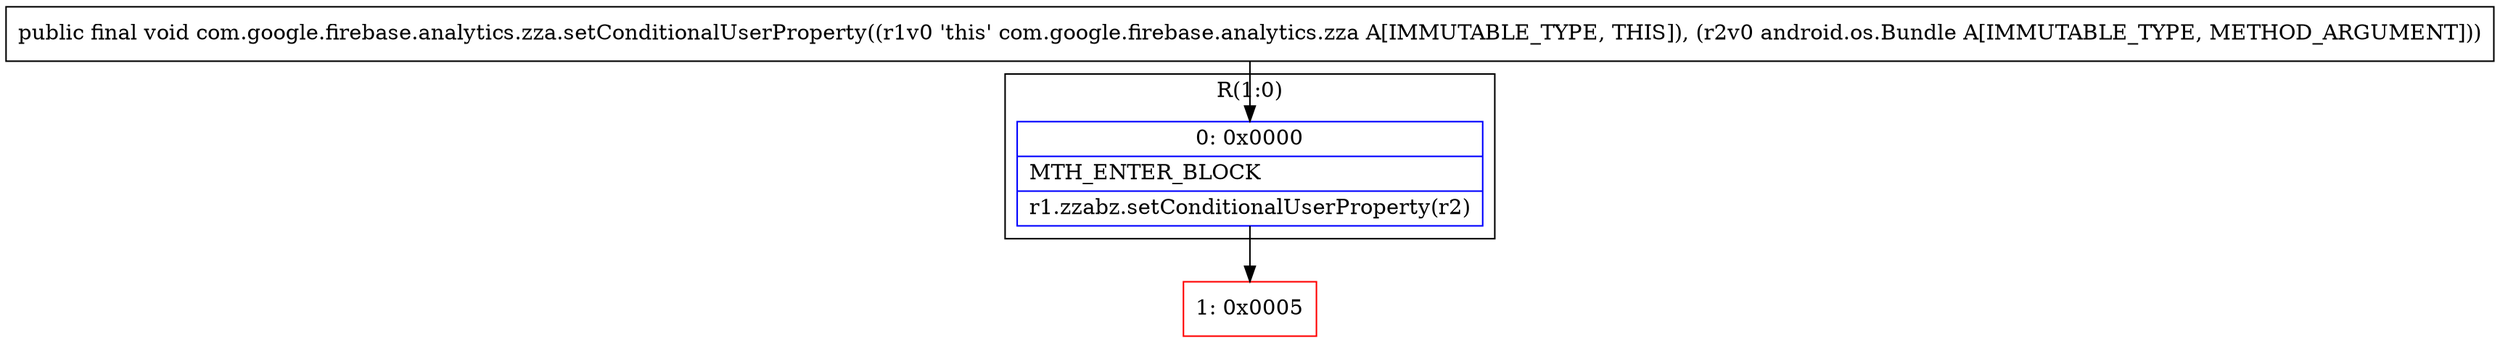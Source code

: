 digraph "CFG forcom.google.firebase.analytics.zza.setConditionalUserProperty(Landroid\/os\/Bundle;)V" {
subgraph cluster_Region_236267591 {
label = "R(1:0)";
node [shape=record,color=blue];
Node_0 [shape=record,label="{0\:\ 0x0000|MTH_ENTER_BLOCK\l|r1.zzabz.setConditionalUserProperty(r2)\l}"];
}
Node_1 [shape=record,color=red,label="{1\:\ 0x0005}"];
MethodNode[shape=record,label="{public final void com.google.firebase.analytics.zza.setConditionalUserProperty((r1v0 'this' com.google.firebase.analytics.zza A[IMMUTABLE_TYPE, THIS]), (r2v0 android.os.Bundle A[IMMUTABLE_TYPE, METHOD_ARGUMENT])) }"];
MethodNode -> Node_0;
Node_0 -> Node_1;
}

